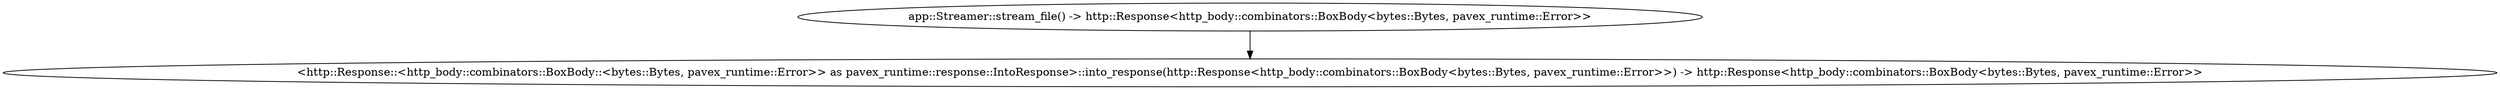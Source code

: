 digraph "/home" {
    0 [ label = "app::Streamer::stream_file() -> http::Response<http_body::combinators::BoxBody<bytes::Bytes, pavex_runtime::Error>>"]
    1 [ label = "<http::Response::<http_body::combinators::BoxBody::<bytes::Bytes, pavex_runtime::Error>> as pavex_runtime::response::IntoResponse>::into_response(http::Response<http_body::combinators::BoxBody<bytes::Bytes, pavex_runtime::Error>>) -> http::Response<http_body::combinators::BoxBody<bytes::Bytes, pavex_runtime::Error>>"]
    0 -> 1 [ ]
}
digraph app_state {
    0 [ label = "crate::ApplicationState() -> crate::ApplicationState"]
}